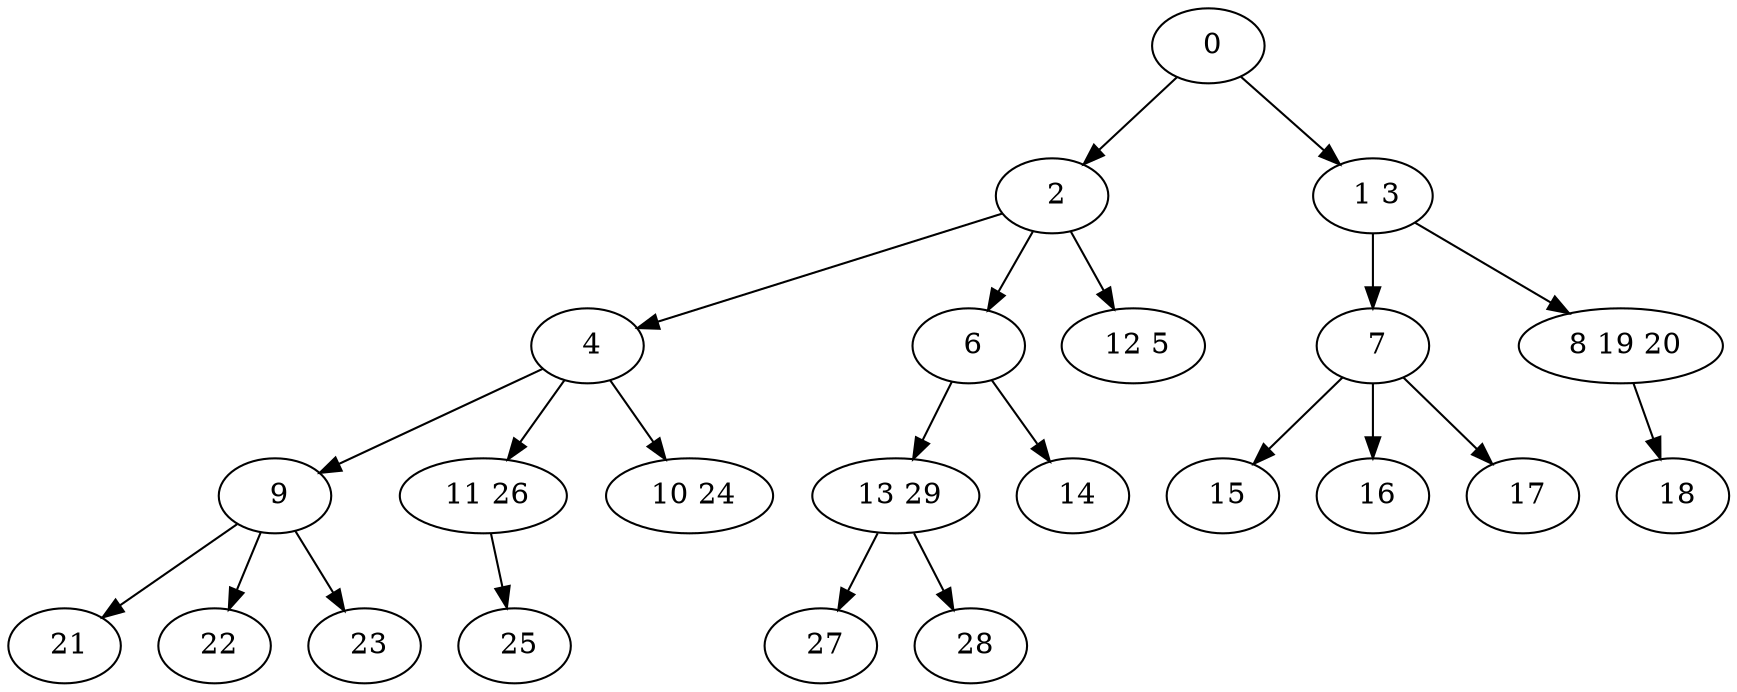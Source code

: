 digraph mytree {
" 0" -> " 2";
" 0" -> " 1 3";
" 2" -> " 4";
" 2" -> " 6";
" 2" -> " 12 5";
" 1 3" -> " 7";
" 1 3" -> " 8 19 20";
" 4" -> " 9";
" 4" -> " 11 26";
" 4" -> " 10 24";
" 13 29" -> " 27";
" 13 29" -> " 28";
" 6" -> " 13 29";
" 6" -> " 14";
" 9" -> " 21";
" 9" -> " 22";
" 9" -> " 23";
" 11 26" -> " 25";
" 7" -> " 15";
" 7" -> " 16";
" 7" -> " 17";
" 15";
" 16";
" 17";
" 21";
" 22";
" 23";
" 10 24";
" 25";
" 14";
" 27";
" 28";
" 12 5";
" 8 19 20" -> " 18";
" 18";
}
